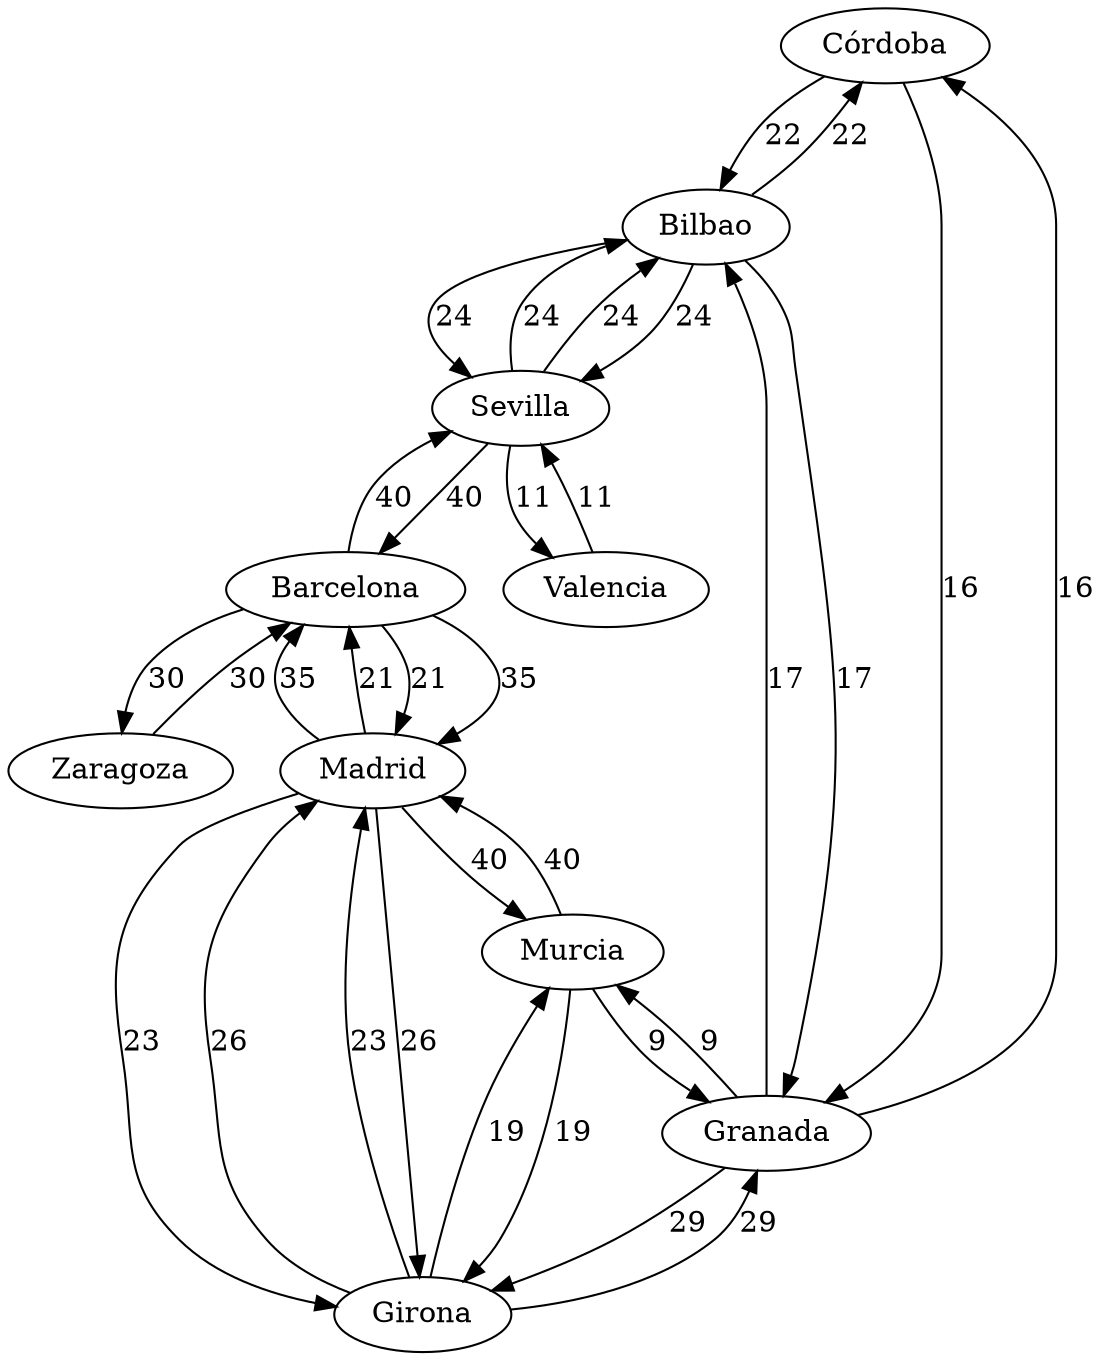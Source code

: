 digraph Grafo {
"Córdoba";
"Córdoba" -> "Bilbao" [label="22"];
"Córdoba" -> "Granada" [label="16"];
"Murcia";
"Murcia" -> "Madrid" [label="40"];
"Murcia" -> "Girona" [label="19"];
"Murcia" -> "Granada" [label="9"];
"Granada";
"Granada" -> "Girona" [label="29"];
"Granada" -> "Córdoba" [label="16"];
"Granada" -> "Murcia" [label="9"];
"Granada" -> "Bilbao" [label="17"];
"Bilbao";
"Bilbao" -> "Córdoba" [label="22"];
"Bilbao" -> "Sevilla" [label="24"];
"Bilbao" -> "Granada" [label="17"];
"Bilbao" -> "Sevilla" [label="24"];
"Valencia";
"Valencia" -> "Sevilla" [label="11"];
"Sevilla";
"Sevilla" -> "Bilbao" [label="24"];
"Sevilla" -> "Bilbao" [label="24"];
"Sevilla" -> "Valencia" [label="11"];
"Sevilla" -> "Barcelona" [label="40"];
"Zaragoza";
"Zaragoza" -> "Barcelona" [label="30"];
"Barcelona";
"Barcelona" -> "Sevilla" [label="40"];
"Barcelona" -> "Zaragoza" [label="30"];
"Barcelona" -> "Madrid" [label="35"];
"Barcelona" -> "Madrid" [label="21"];
"Madrid";
"Madrid" -> "Murcia" [label="40"];
"Madrid" -> "Barcelona" [label="35"];
"Madrid" -> "Barcelona" [label="21"];
"Madrid" -> "Girona" [label="26"];
"Madrid" -> "Girona" [label="23"];
"Girona";
"Girona" -> "Murcia" [label="19"];
"Girona" -> "Granada" [label="29"];
"Girona" -> "Madrid" [label="26"];
"Girona" -> "Madrid" [label="23"];
}
